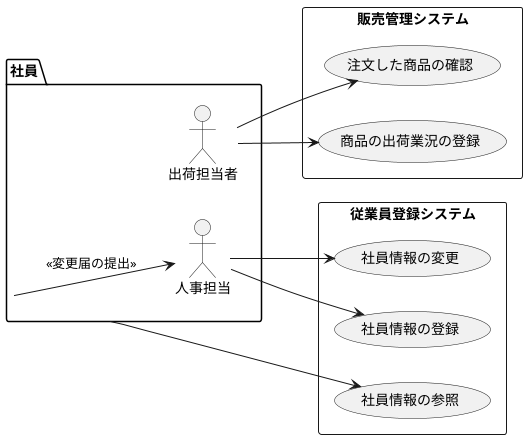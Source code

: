 @startuml 演習2-4
left to right direction
package 社員{
actor 出荷担当者
actor 人事担当
}


rectangle 販売管理システム{
usecase 注文した商品の確認
usecase 商品の出荷業況の登録
}
rectangle 従業員登録システム{
usecase 社員情報の変更
usecase 社員情報の登録
usecase 社員情報の参照
}
出荷担当者 -->注文した商品の確認
出荷担当者 -->商品の出荷業況の登録
人事担当 -->社員情報の登録
人事担当 -->社員情報の変更
社員 -->社員情報の参照
社員 -->人事担当 :<<変更届の提出>>

@enduml